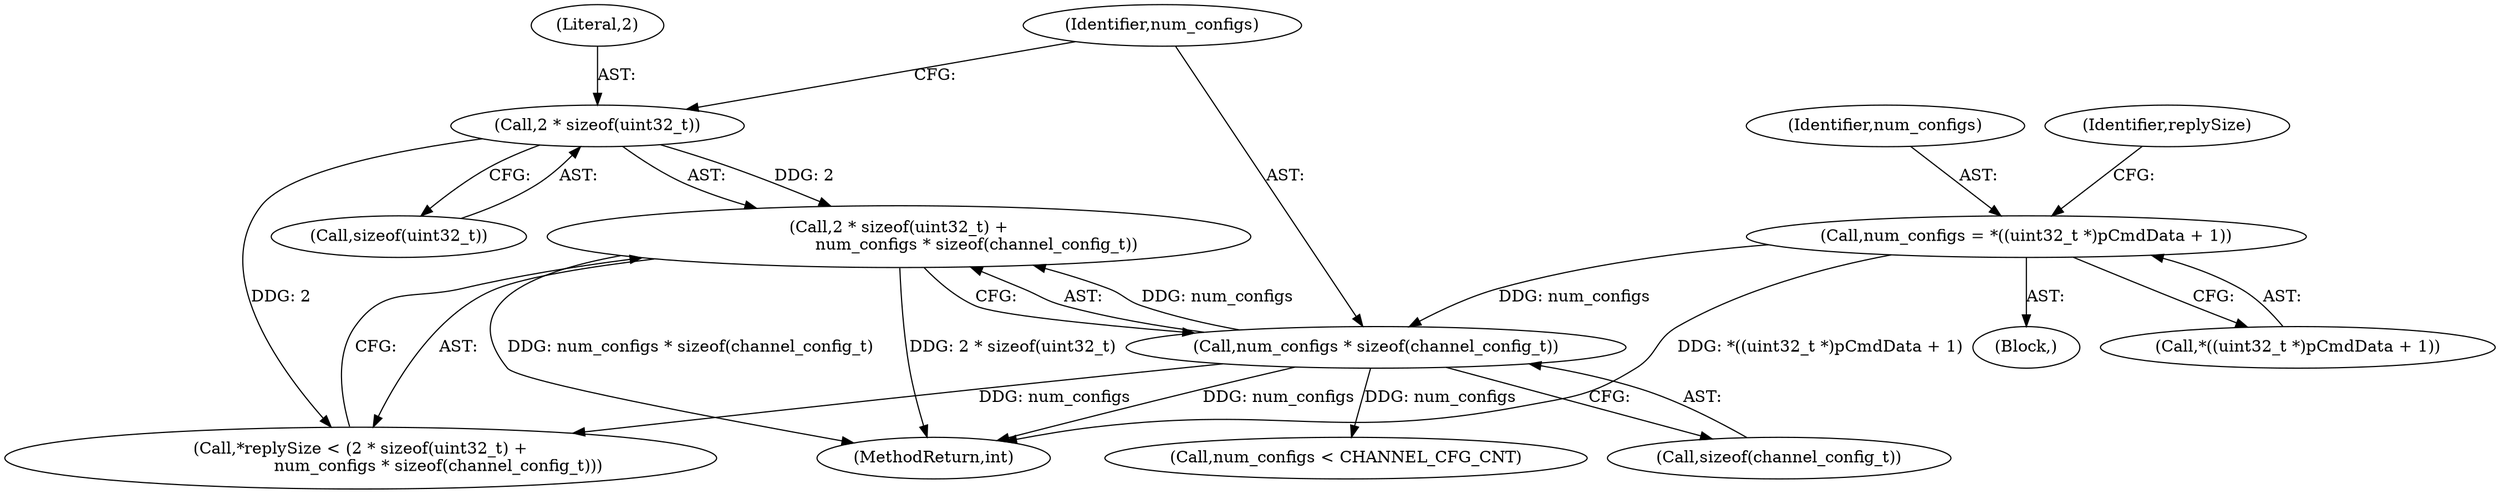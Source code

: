 digraph "0_Android_aeea52da00d210587fb3ed895de3d5f2e0264c88_9@API" {
"1000946" [label="(Call,2 * sizeof(uint32_t) +\n                              num_configs * sizeof(channel_config_t))"];
"1000947" [label="(Call,2 * sizeof(uint32_t))"];
"1000951" [label="(Call,num_configs * sizeof(channel_config_t))"];
"1000934" [label="(Call,num_configs = *((uint32_t *)pCmdData + 1))"];
"1000943" [label="(Call,*replySize < (2 * sizeof(uint32_t) +\n                              num_configs * sizeof(channel_config_t)))"];
"1000934" [label="(Call,num_configs = *((uint32_t *)pCmdData + 1))"];
"1000948" [label="(Literal,2)"];
"1000949" [label="(Call,sizeof(uint32_t))"];
"1000952" [label="(Identifier,num_configs)"];
"1000945" [label="(Identifier,replySize)"];
"1000936" [label="(Call,*((uint32_t *)pCmdData + 1))"];
"1000935" [label="(Identifier,num_configs)"];
"1000946" [label="(Call,2 * sizeof(uint32_t) +\n                              num_configs * sizeof(channel_config_t))"];
"1000951" [label="(Call,num_configs * sizeof(channel_config_t))"];
"1000973" [label="(Call,num_configs < CHANNEL_CFG_CNT)"];
"1000865" [label="(Block,)"];
"1000953" [label="(Call,sizeof(channel_config_t))"];
"1000947" [label="(Call,2 * sizeof(uint32_t))"];
"1001318" [label="(MethodReturn,int)"];
"1000946" -> "1000943"  [label="AST: "];
"1000946" -> "1000951"  [label="CFG: "];
"1000947" -> "1000946"  [label="AST: "];
"1000951" -> "1000946"  [label="AST: "];
"1000943" -> "1000946"  [label="CFG: "];
"1000946" -> "1001318"  [label="DDG: num_configs * sizeof(channel_config_t)"];
"1000946" -> "1001318"  [label="DDG: 2 * sizeof(uint32_t)"];
"1000947" -> "1000946"  [label="DDG: 2"];
"1000951" -> "1000946"  [label="DDG: num_configs"];
"1000947" -> "1000949"  [label="CFG: "];
"1000948" -> "1000947"  [label="AST: "];
"1000949" -> "1000947"  [label="AST: "];
"1000952" -> "1000947"  [label="CFG: "];
"1000947" -> "1000943"  [label="DDG: 2"];
"1000951" -> "1000953"  [label="CFG: "];
"1000952" -> "1000951"  [label="AST: "];
"1000953" -> "1000951"  [label="AST: "];
"1000951" -> "1001318"  [label="DDG: num_configs"];
"1000951" -> "1000943"  [label="DDG: num_configs"];
"1000934" -> "1000951"  [label="DDG: num_configs"];
"1000951" -> "1000973"  [label="DDG: num_configs"];
"1000934" -> "1000865"  [label="AST: "];
"1000934" -> "1000936"  [label="CFG: "];
"1000935" -> "1000934"  [label="AST: "];
"1000936" -> "1000934"  [label="AST: "];
"1000945" -> "1000934"  [label="CFG: "];
"1000934" -> "1001318"  [label="DDG: *((uint32_t *)pCmdData + 1)"];
}
